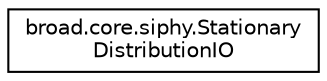 digraph "Graphical Class Hierarchy"
{
  edge [fontname="Helvetica",fontsize="10",labelfontname="Helvetica",labelfontsize="10"];
  node [fontname="Helvetica",fontsize="10",shape=record];
  rankdir="LR";
  Node1 [label="broad.core.siphy.Stationary\lDistributionIO",height=0.2,width=0.4,color="black", fillcolor="white", style="filled",URL="$classbroad_1_1core_1_1siphy_1_1_stationary_distribution_i_o.html"];
}
